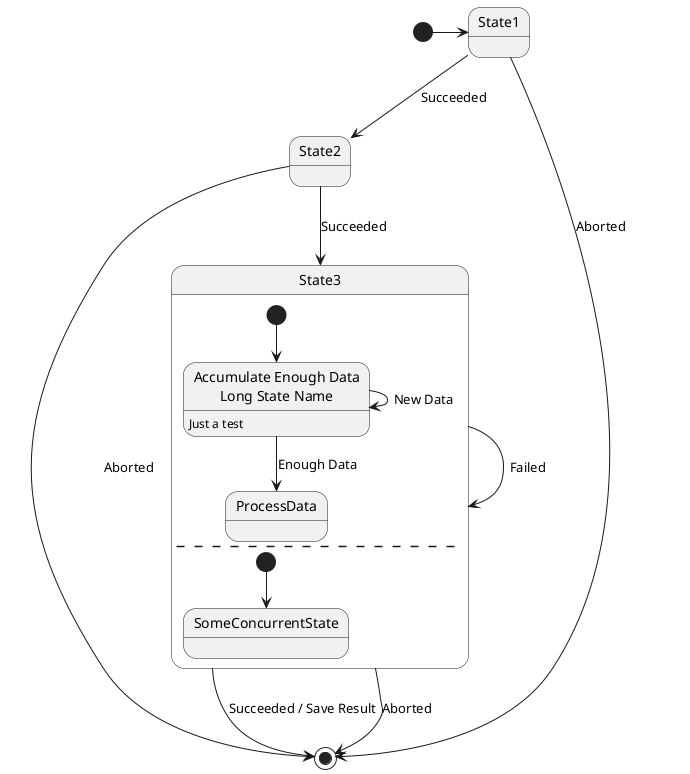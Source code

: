 @startuml state
[*] -> State1
State1 --> State2 : Succeeded
State1 --> [*] : Aborted
State2 --> State3 : Succeeded
State2 --> [*] : Aborted
state State3 {
  state "Accumulate Enough Data\nLong State Name" as long1
  long1 : Just a test
  [*] --> long1
  long1 --> long1 : New Data
  long1 --> ProcessData : Enough Data
  --
  [*] --> SomeConcurrentState
}
State3 --> State3 : Failed
State3 --> [*] : Succeeded / Save Result
State3 --> [*] : Aborted
@enduml
